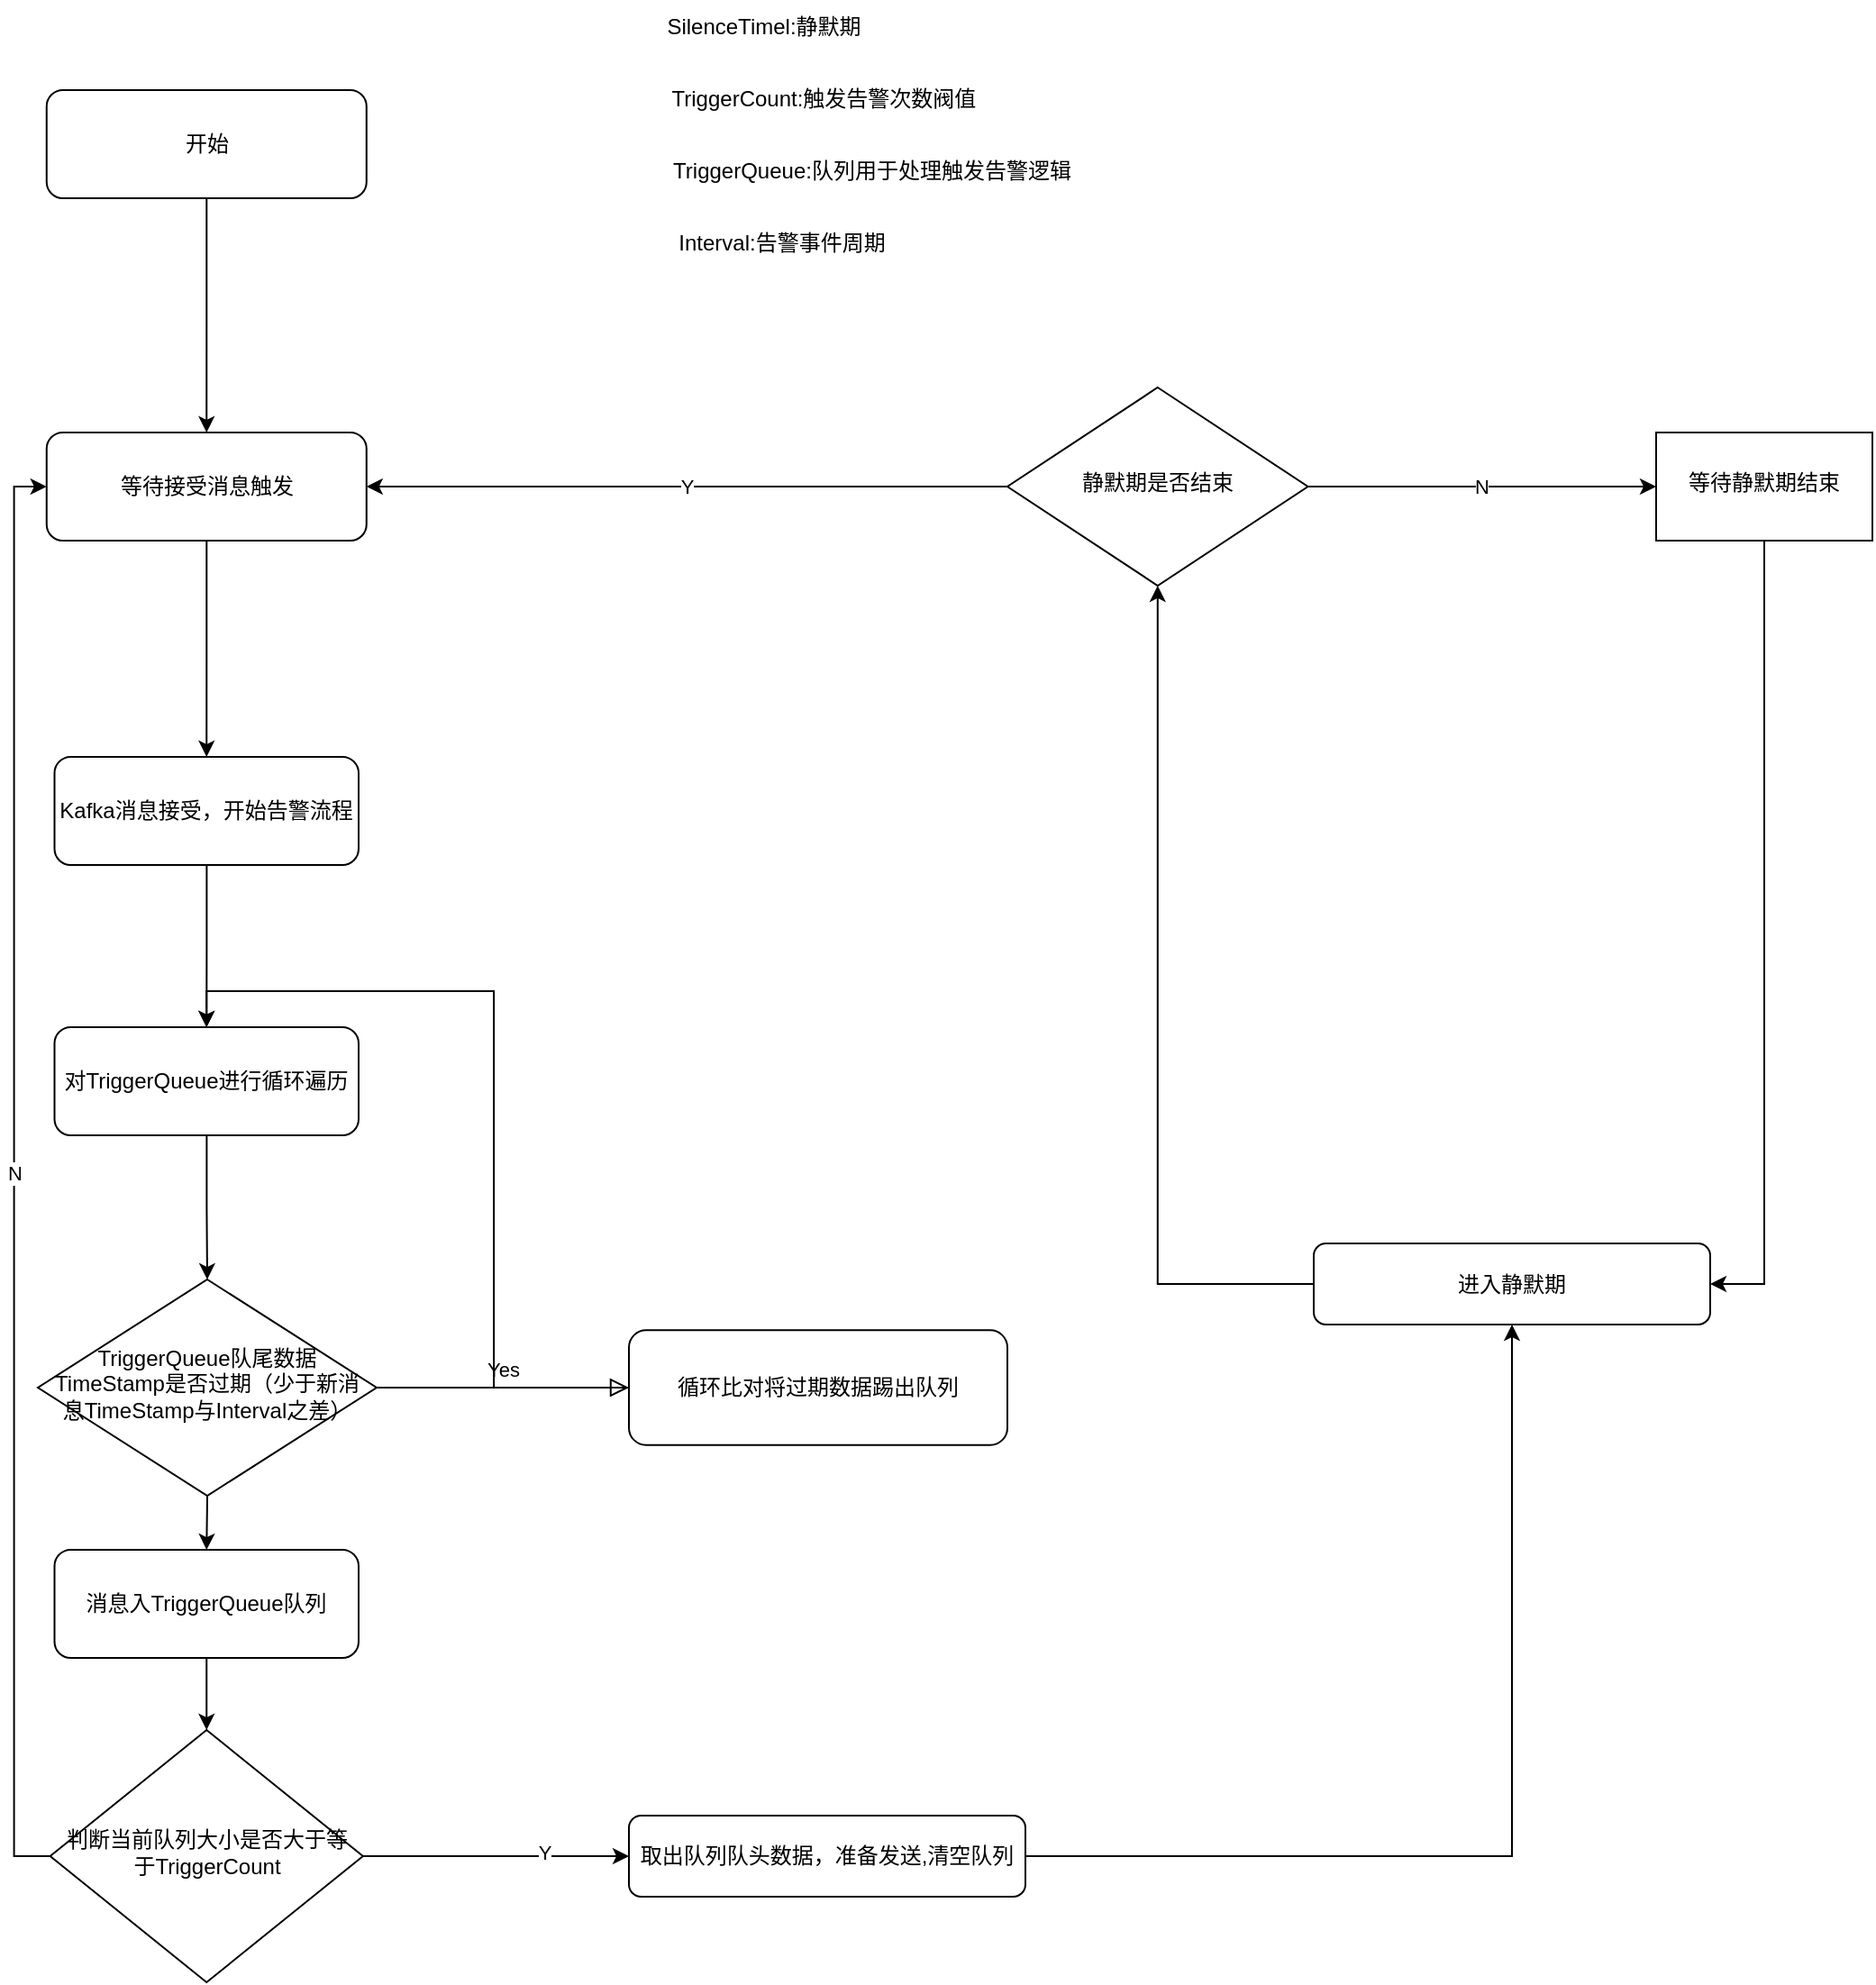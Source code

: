 <mxfile version="20.2.2" type="github">
  <diagram id="C5RBs43oDa-KdzZeNtuy" name="Page-1">
    <mxGraphModel dx="1200" dy="587" grid="1" gridSize="10" guides="1" tooltips="1" connect="1" arrows="1" fold="1" page="1" pageScale="1" pageWidth="827" pageHeight="1169" math="0" shadow="0">
      <root>
        <mxCell id="WIyWlLk6GJQsqaUBKTNV-0" />
        <mxCell id="WIyWlLk6GJQsqaUBKTNV-1" parent="WIyWlLk6GJQsqaUBKTNV-0" />
        <mxCell id="tcdKh1p3hp75G6Ca1rsy-3" style="edgeStyle=orthogonalEdgeStyle;rounded=0;orthogonalLoop=1;jettySize=auto;html=1;entryX=0.5;entryY=0;entryDx=0;entryDy=0;" edge="1" parent="WIyWlLk6GJQsqaUBKTNV-1" source="WIyWlLk6GJQsqaUBKTNV-3" target="tcdKh1p3hp75G6Ca1rsy-1">
          <mxGeometry relative="1" as="geometry" />
        </mxCell>
        <mxCell id="WIyWlLk6GJQsqaUBKTNV-3" value="Kafka消息接受，开始告警流程" style="rounded=1;whiteSpace=wrap;html=1;fontSize=12;glass=0;strokeWidth=1;shadow=0;" parent="WIyWlLk6GJQsqaUBKTNV-1" vertex="1">
          <mxGeometry x="201.25" y="470" width="168.75" height="60" as="geometry" />
        </mxCell>
        <mxCell id="WIyWlLk6GJQsqaUBKTNV-9" value="Yes" style="edgeStyle=orthogonalEdgeStyle;rounded=0;html=1;jettySize=auto;orthogonalLoop=1;fontSize=11;endArrow=block;endFill=0;endSize=8;strokeWidth=1;shadow=0;labelBackgroundColor=none;" parent="WIyWlLk6GJQsqaUBKTNV-1" source="WIyWlLk6GJQsqaUBKTNV-10" target="WIyWlLk6GJQsqaUBKTNV-12" edge="1">
          <mxGeometry y="10" relative="1" as="geometry">
            <mxPoint as="offset" />
          </mxGeometry>
        </mxCell>
        <mxCell id="tcdKh1p3hp75G6Ca1rsy-8" style="edgeStyle=orthogonalEdgeStyle;rounded=0;orthogonalLoop=1;jettySize=auto;html=1;exitX=0.5;exitY=1;exitDx=0;exitDy=0;entryX=0.5;entryY=0;entryDx=0;entryDy=0;" edge="1" parent="WIyWlLk6GJQsqaUBKTNV-1" source="WIyWlLk6GJQsqaUBKTNV-10" target="tcdKh1p3hp75G6Ca1rsy-7">
          <mxGeometry relative="1" as="geometry" />
        </mxCell>
        <mxCell id="WIyWlLk6GJQsqaUBKTNV-10" value="TriggerQueue队尾数据TimeStamp是否过期（少于新消息TimeStamp与Interval之差）" style="rhombus;whiteSpace=wrap;html=1;shadow=0;fontFamily=Helvetica;fontSize=12;align=center;strokeWidth=1;spacing=6;spacingTop=-4;" parent="WIyWlLk6GJQsqaUBKTNV-1" vertex="1">
          <mxGeometry x="192.03" y="760" width="187.97" height="120" as="geometry" />
        </mxCell>
        <mxCell id="tcdKh1p3hp75G6Ca1rsy-6" style="edgeStyle=orthogonalEdgeStyle;rounded=0;orthogonalLoop=1;jettySize=auto;html=1;entryX=0.5;entryY=0;entryDx=0;entryDy=0;" edge="1" parent="WIyWlLk6GJQsqaUBKTNV-1" source="WIyWlLk6GJQsqaUBKTNV-12" target="tcdKh1p3hp75G6Ca1rsy-1">
          <mxGeometry relative="1" as="geometry" />
        </mxCell>
        <mxCell id="WIyWlLk6GJQsqaUBKTNV-12" value="循环比对将过期数据踢出队列" style="rounded=1;whiteSpace=wrap;html=1;fontSize=12;glass=0;strokeWidth=1;shadow=0;" parent="WIyWlLk6GJQsqaUBKTNV-1" vertex="1">
          <mxGeometry x="520" y="788.13" width="210" height="63.75" as="geometry" />
        </mxCell>
        <mxCell id="osZIu8LNNBdTm6sh3ppt-3" value="&amp;nbsp; TriggerCount:触发告警次数阀值" style="text;html=1;strokeColor=none;fillColor=none;align=center;verticalAlign=middle;whiteSpace=wrap;rounded=0;" parent="WIyWlLk6GJQsqaUBKTNV-1" vertex="1">
          <mxGeometry x="520" y="90" width="210" height="30" as="geometry" />
        </mxCell>
        <mxCell id="osZIu8LNNBdTm6sh3ppt-7" style="edgeStyle=orthogonalEdgeStyle;rounded=0;orthogonalLoop=1;jettySize=auto;html=1;entryX=0.5;entryY=0;entryDx=0;entryDy=0;" parent="WIyWlLk6GJQsqaUBKTNV-1" source="osZIu8LNNBdTm6sh3ppt-6" target="WIyWlLk6GJQsqaUBKTNV-3" edge="1">
          <mxGeometry relative="1" as="geometry" />
        </mxCell>
        <mxCell id="osZIu8LNNBdTm6sh3ppt-6" value="等待接受消息触发" style="rounded=1;whiteSpace=wrap;html=1;fontSize=12;glass=0;strokeWidth=1;shadow=0;" parent="WIyWlLk6GJQsqaUBKTNV-1" vertex="1">
          <mxGeometry x="196.88" y="290" width="177.5" height="60" as="geometry" />
        </mxCell>
        <mxCell id="osZIu8LNNBdTm6sh3ppt-19" style="edgeStyle=orthogonalEdgeStyle;rounded=0;orthogonalLoop=1;jettySize=auto;html=1;exitX=1;exitY=0.5;exitDx=0;exitDy=0;entryX=0;entryY=0.5;entryDx=0;entryDy=0;" parent="WIyWlLk6GJQsqaUBKTNV-1" source="osZIu8LNNBdTm6sh3ppt-10" target="osZIu8LNNBdTm6sh3ppt-16" edge="1">
          <mxGeometry relative="1" as="geometry" />
        </mxCell>
        <mxCell id="osZIu8LNNBdTm6sh3ppt-21" value="Y" style="edgeLabel;html=1;align=center;verticalAlign=middle;resizable=0;points=[];" parent="osZIu8LNNBdTm6sh3ppt-19" vertex="1" connectable="0">
          <mxGeometry x="0.363" y="2" relative="1" as="geometry">
            <mxPoint as="offset" />
          </mxGeometry>
        </mxCell>
        <mxCell id="osZIu8LNNBdTm6sh3ppt-22" value="N" style="edgeStyle=orthogonalEdgeStyle;rounded=0;orthogonalLoop=1;jettySize=auto;html=1;exitX=0;exitY=0.5;exitDx=0;exitDy=0;entryX=0;entryY=0.5;entryDx=0;entryDy=0;" parent="WIyWlLk6GJQsqaUBKTNV-1" source="osZIu8LNNBdTm6sh3ppt-10" target="osZIu8LNNBdTm6sh3ppt-6" edge="1">
          <mxGeometry relative="1" as="geometry" />
        </mxCell>
        <mxCell id="osZIu8LNNBdTm6sh3ppt-10" value="&lt;span style=&quot;&quot;&gt;判断当前队列大小是否大于等于TriggerCount&lt;/span&gt;" style="rhombus;whiteSpace=wrap;html=1;shadow=0;fontFamily=Helvetica;fontSize=12;align=center;strokeWidth=1;spacing=6;spacingTop=-4;" parent="WIyWlLk6GJQsqaUBKTNV-1" vertex="1">
          <mxGeometry x="198.84" y="1010" width="173.58" height="140" as="geometry" />
        </mxCell>
        <mxCell id="tcdKh1p3hp75G6Ca1rsy-11" style="edgeStyle=orthogonalEdgeStyle;rounded=0;orthogonalLoop=1;jettySize=auto;html=1;exitX=1;exitY=0.5;exitDx=0;exitDy=0;" edge="1" parent="WIyWlLk6GJQsqaUBKTNV-1" source="osZIu8LNNBdTm6sh3ppt-16" target="tcdKh1p3hp75G6Ca1rsy-10">
          <mxGeometry relative="1" as="geometry" />
        </mxCell>
        <mxCell id="osZIu8LNNBdTm6sh3ppt-16" value="取出队列队头数据，准备发送,清空队列" style="rounded=1;whiteSpace=wrap;html=1;fontSize=12;glass=0;strokeWidth=1;shadow=0;" parent="WIyWlLk6GJQsqaUBKTNV-1" vertex="1">
          <mxGeometry x="520" y="1057.5" width="220" height="45" as="geometry" />
        </mxCell>
        <mxCell id="osZIu8LNNBdTm6sh3ppt-27" value="N" style="edgeStyle=orthogonalEdgeStyle;rounded=0;orthogonalLoop=1;jettySize=auto;html=1;" parent="WIyWlLk6GJQsqaUBKTNV-1" source="osZIu8LNNBdTm6sh3ppt-23" target="osZIu8LNNBdTm6sh3ppt-26" edge="1">
          <mxGeometry relative="1" as="geometry" />
        </mxCell>
        <mxCell id="tcdKh1p3hp75G6Ca1rsy-13" value="Y" style="edgeStyle=orthogonalEdgeStyle;rounded=0;orthogonalLoop=1;jettySize=auto;html=1;exitX=0;exitY=0.5;exitDx=0;exitDy=0;entryX=1;entryY=0.5;entryDx=0;entryDy=0;" edge="1" parent="WIyWlLk6GJQsqaUBKTNV-1" source="osZIu8LNNBdTm6sh3ppt-23" target="osZIu8LNNBdTm6sh3ppt-6">
          <mxGeometry relative="1" as="geometry" />
        </mxCell>
        <mxCell id="osZIu8LNNBdTm6sh3ppt-23" value="静默期是否结束" style="rhombus;whiteSpace=wrap;html=1;shadow=0;fontFamily=Helvetica;fontSize=12;align=center;strokeWidth=1;spacing=6;spacingTop=-4;" parent="WIyWlLk6GJQsqaUBKTNV-1" vertex="1">
          <mxGeometry x="730" y="265" width="166.78" height="110" as="geometry" />
        </mxCell>
        <mxCell id="tcdKh1p3hp75G6Ca1rsy-14" style="edgeStyle=orthogonalEdgeStyle;rounded=0;orthogonalLoop=1;jettySize=auto;html=1;entryX=1;entryY=0.5;entryDx=0;entryDy=0;" edge="1" parent="WIyWlLk6GJQsqaUBKTNV-1" source="osZIu8LNNBdTm6sh3ppt-26" target="tcdKh1p3hp75G6Ca1rsy-10">
          <mxGeometry relative="1" as="geometry" />
        </mxCell>
        <mxCell id="osZIu8LNNBdTm6sh3ppt-26" value="等待静默期结束" style="whiteSpace=wrap;html=1;shadow=0;strokeWidth=1;spacing=6;spacingTop=-4;" parent="WIyWlLk6GJQsqaUBKTNV-1" vertex="1">
          <mxGeometry x="1090" y="290" width="120" height="60" as="geometry" />
        </mxCell>
        <mxCell id="osZIu8LNNBdTm6sh3ppt-36" style="edgeStyle=orthogonalEdgeStyle;rounded=0;orthogonalLoop=1;jettySize=auto;html=1;entryX=0.5;entryY=0;entryDx=0;entryDy=0;" parent="WIyWlLk6GJQsqaUBKTNV-1" source="osZIu8LNNBdTm6sh3ppt-35" target="osZIu8LNNBdTm6sh3ppt-6" edge="1">
          <mxGeometry relative="1" as="geometry" />
        </mxCell>
        <mxCell id="osZIu8LNNBdTm6sh3ppt-35" value="开始" style="rounded=1;whiteSpace=wrap;html=1;fontSize=12;glass=0;strokeWidth=1;shadow=0;" parent="WIyWlLk6GJQsqaUBKTNV-1" vertex="1">
          <mxGeometry x="196.88" y="100" width="177.5" height="60" as="geometry" />
        </mxCell>
        <mxCell id="tcdKh1p3hp75G6Ca1rsy-4" style="edgeStyle=orthogonalEdgeStyle;rounded=0;orthogonalLoop=1;jettySize=auto;html=1;" edge="1" parent="WIyWlLk6GJQsqaUBKTNV-1" source="tcdKh1p3hp75G6Ca1rsy-1" target="WIyWlLk6GJQsqaUBKTNV-10">
          <mxGeometry relative="1" as="geometry" />
        </mxCell>
        <mxCell id="tcdKh1p3hp75G6Ca1rsy-1" value="对TriggerQueue进行循环遍历" style="rounded=1;whiteSpace=wrap;html=1;fontSize=12;glass=0;strokeWidth=1;shadow=0;" vertex="1" parent="WIyWlLk6GJQsqaUBKTNV-1">
          <mxGeometry x="201.25" y="620" width="168.75" height="60" as="geometry" />
        </mxCell>
        <mxCell id="tcdKh1p3hp75G6Ca1rsy-2" value="TriggerQueue:队列用于处理触发告警逻辑" style="text;html=1;strokeColor=none;fillColor=none;align=center;verticalAlign=middle;whiteSpace=wrap;rounded=0;" vertex="1" parent="WIyWlLk6GJQsqaUBKTNV-1">
          <mxGeometry x="530" y="130" width="250" height="30" as="geometry" />
        </mxCell>
        <mxCell id="tcdKh1p3hp75G6Ca1rsy-5" value="Interval:告警事件周期" style="text;html=1;strokeColor=none;fillColor=none;align=center;verticalAlign=middle;whiteSpace=wrap;rounded=0;" vertex="1" parent="WIyWlLk6GJQsqaUBKTNV-1">
          <mxGeometry x="480" y="170" width="250" height="30" as="geometry" />
        </mxCell>
        <mxCell id="tcdKh1p3hp75G6Ca1rsy-9" style="edgeStyle=orthogonalEdgeStyle;rounded=0;orthogonalLoop=1;jettySize=auto;html=1;exitX=0.5;exitY=1;exitDx=0;exitDy=0;entryX=0.5;entryY=0;entryDx=0;entryDy=0;" edge="1" parent="WIyWlLk6GJQsqaUBKTNV-1" source="tcdKh1p3hp75G6Ca1rsy-7" target="osZIu8LNNBdTm6sh3ppt-10">
          <mxGeometry relative="1" as="geometry" />
        </mxCell>
        <mxCell id="tcdKh1p3hp75G6Ca1rsy-7" value="消息入TriggerQueue队列" style="rounded=1;whiteSpace=wrap;html=1;fontSize=12;glass=0;strokeWidth=1;shadow=0;" vertex="1" parent="WIyWlLk6GJQsqaUBKTNV-1">
          <mxGeometry x="201.25" y="910" width="168.75" height="60" as="geometry" />
        </mxCell>
        <mxCell id="tcdKh1p3hp75G6Ca1rsy-12" style="edgeStyle=orthogonalEdgeStyle;rounded=0;orthogonalLoop=1;jettySize=auto;html=1;" edge="1" parent="WIyWlLk6GJQsqaUBKTNV-1" source="tcdKh1p3hp75G6Ca1rsy-10" target="osZIu8LNNBdTm6sh3ppt-23">
          <mxGeometry relative="1" as="geometry" />
        </mxCell>
        <mxCell id="tcdKh1p3hp75G6Ca1rsy-10" value="进入静默期" style="rounded=1;whiteSpace=wrap;html=1;fontSize=12;glass=0;strokeWidth=1;shadow=0;" vertex="1" parent="WIyWlLk6GJQsqaUBKTNV-1">
          <mxGeometry x="900" y="740" width="220" height="45" as="geometry" />
        </mxCell>
        <mxCell id="tcdKh1p3hp75G6Ca1rsy-15" style="edgeStyle=orthogonalEdgeStyle;rounded=0;orthogonalLoop=1;jettySize=auto;html=1;exitX=0.5;exitY=1;exitDx=0;exitDy=0;" edge="1" parent="WIyWlLk6GJQsqaUBKTNV-1" source="osZIu8LNNBdTm6sh3ppt-3" target="osZIu8LNNBdTm6sh3ppt-3">
          <mxGeometry relative="1" as="geometry" />
        </mxCell>
        <mxCell id="tcdKh1p3hp75G6Ca1rsy-16" value="SilenceTimel:静默期" style="text;html=1;strokeColor=none;fillColor=none;align=center;verticalAlign=middle;whiteSpace=wrap;rounded=0;" vertex="1" parent="WIyWlLk6GJQsqaUBKTNV-1">
          <mxGeometry x="470" y="50" width="250" height="30" as="geometry" />
        </mxCell>
      </root>
    </mxGraphModel>
  </diagram>
</mxfile>
